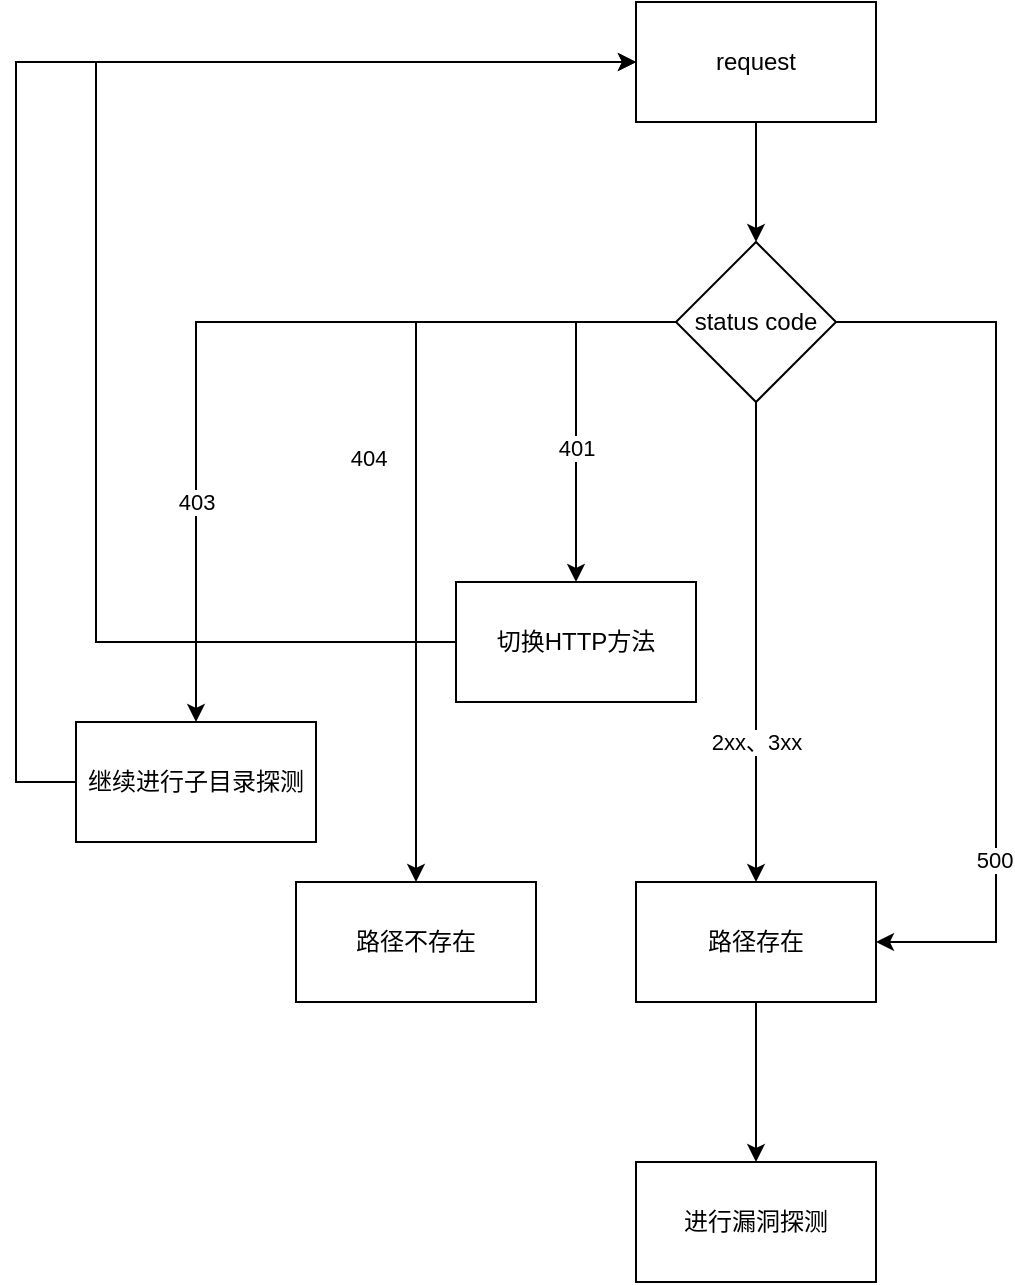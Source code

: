 <mxfile version="21.2.1" type="github">
  <diagram name="第 1 页" id="dhtbSQrQPLIDP8PD7pK_">
    <mxGraphModel dx="918" dy="588" grid="1" gridSize="10" guides="1" tooltips="1" connect="1" arrows="1" fold="1" page="1" pageScale="1" pageWidth="827" pageHeight="1169" math="0" shadow="0">
      <root>
        <mxCell id="0" />
        <mxCell id="1" parent="0" />
        <mxCell id="AUCj9lgXTm8hQotpIEhG-11" value="" style="edgeStyle=orthogonalEdgeStyle;rounded=0;orthogonalLoop=1;jettySize=auto;html=1;" edge="1" parent="1" source="AUCj9lgXTm8hQotpIEhG-2" target="AUCj9lgXTm8hQotpIEhG-10">
          <mxGeometry relative="1" as="geometry" />
        </mxCell>
        <mxCell id="AUCj9lgXTm8hQotpIEhG-2" value="request" style="rounded=0;whiteSpace=wrap;html=1;" vertex="1" parent="1">
          <mxGeometry x="370" y="100" width="120" height="60" as="geometry" />
        </mxCell>
        <mxCell id="AUCj9lgXTm8hQotpIEhG-13" value="" style="edgeStyle=orthogonalEdgeStyle;rounded=0;orthogonalLoop=1;jettySize=auto;html=1;" edge="1" parent="1" source="AUCj9lgXTm8hQotpIEhG-10" target="AUCj9lgXTm8hQotpIEhG-12">
          <mxGeometry relative="1" as="geometry" />
        </mxCell>
        <mxCell id="AUCj9lgXTm8hQotpIEhG-14" value="2xx、3xx" style="edgeLabel;html=1;align=center;verticalAlign=middle;resizable=0;points=[];" vertex="1" connectable="0" parent="AUCj9lgXTm8hQotpIEhG-13">
          <mxGeometry x="-0.127" relative="1" as="geometry">
            <mxPoint y="65" as="offset" />
          </mxGeometry>
        </mxCell>
        <mxCell id="AUCj9lgXTm8hQotpIEhG-16" value="" style="edgeStyle=orthogonalEdgeStyle;rounded=0;orthogonalLoop=1;jettySize=auto;html=1;" edge="1" parent="1" source="AUCj9lgXTm8hQotpIEhG-10" target="AUCj9lgXTm8hQotpIEhG-15">
          <mxGeometry relative="1" as="geometry" />
        </mxCell>
        <mxCell id="AUCj9lgXTm8hQotpIEhG-17" value="403" style="edgeLabel;html=1;align=center;verticalAlign=middle;resizable=0;points=[];" vertex="1" connectable="0" parent="AUCj9lgXTm8hQotpIEhG-16">
          <mxGeometry x="-0.118" y="-1" relative="1" as="geometry">
            <mxPoint x="-46" y="91" as="offset" />
          </mxGeometry>
        </mxCell>
        <mxCell id="AUCj9lgXTm8hQotpIEhG-19" value="" style="edgeStyle=orthogonalEdgeStyle;rounded=0;orthogonalLoop=1;jettySize=auto;html=1;" edge="1" parent="1" source="AUCj9lgXTm8hQotpIEhG-10" target="AUCj9lgXTm8hQotpIEhG-18">
          <mxGeometry relative="1" as="geometry" />
        </mxCell>
        <mxCell id="AUCj9lgXTm8hQotpIEhG-20" value="404" style="edgeLabel;html=1;align=center;verticalAlign=middle;resizable=0;points=[];" vertex="1" connectable="0" parent="AUCj9lgXTm8hQotpIEhG-19">
          <mxGeometry x="-0.344" y="-3" relative="1" as="geometry">
            <mxPoint x="-21" y="63" as="offset" />
          </mxGeometry>
        </mxCell>
        <mxCell id="AUCj9lgXTm8hQotpIEhG-22" style="edgeStyle=orthogonalEdgeStyle;rounded=0;orthogonalLoop=1;jettySize=auto;html=1;entryX=1;entryY=0.5;entryDx=0;entryDy=0;" edge="1" parent="1" source="AUCj9lgXTm8hQotpIEhG-10" target="AUCj9lgXTm8hQotpIEhG-12">
          <mxGeometry relative="1" as="geometry">
            <mxPoint x="590" y="150" as="targetPoint" />
            <Array as="points">
              <mxPoint x="550" y="260" />
              <mxPoint x="550" y="570" />
            </Array>
          </mxGeometry>
        </mxCell>
        <mxCell id="AUCj9lgXTm8hQotpIEhG-23" value="500" style="edgeLabel;html=1;align=center;verticalAlign=middle;resizable=0;points=[];" vertex="1" connectable="0" parent="AUCj9lgXTm8hQotpIEhG-22">
          <mxGeometry x="0.551" y="-1" relative="1" as="geometry">
            <mxPoint as="offset" />
          </mxGeometry>
        </mxCell>
        <mxCell id="AUCj9lgXTm8hQotpIEhG-27" style="edgeStyle=orthogonalEdgeStyle;rounded=0;orthogonalLoop=1;jettySize=auto;html=1;entryX=0.5;entryY=0;entryDx=0;entryDy=0;exitX=0;exitY=0.5;exitDx=0;exitDy=0;" edge="1" parent="1" source="AUCj9lgXTm8hQotpIEhG-10" target="AUCj9lgXTm8hQotpIEhG-28">
          <mxGeometry relative="1" as="geometry">
            <mxPoint x="340" y="360" as="targetPoint" />
          </mxGeometry>
        </mxCell>
        <mxCell id="AUCj9lgXTm8hQotpIEhG-31" value="401" style="edgeLabel;html=1;align=center;verticalAlign=middle;resizable=0;points=[];" vertex="1" connectable="0" parent="AUCj9lgXTm8hQotpIEhG-27">
          <mxGeometry x="0.252" relative="1" as="geometry">
            <mxPoint as="offset" />
          </mxGeometry>
        </mxCell>
        <mxCell id="AUCj9lgXTm8hQotpIEhG-10" value="status code" style="rhombus;whiteSpace=wrap;html=1;rounded=0;" vertex="1" parent="1">
          <mxGeometry x="390" y="220" width="80" height="80" as="geometry" />
        </mxCell>
        <mxCell id="AUCj9lgXTm8hQotpIEhG-26" value="" style="edgeStyle=orthogonalEdgeStyle;rounded=0;orthogonalLoop=1;jettySize=auto;html=1;" edge="1" parent="1" source="AUCj9lgXTm8hQotpIEhG-12" target="AUCj9lgXTm8hQotpIEhG-25">
          <mxGeometry relative="1" as="geometry" />
        </mxCell>
        <mxCell id="AUCj9lgXTm8hQotpIEhG-12" value="路径存在" style="rounded=0;whiteSpace=wrap;html=1;" vertex="1" parent="1">
          <mxGeometry x="370" y="540" width="120" height="60" as="geometry" />
        </mxCell>
        <mxCell id="AUCj9lgXTm8hQotpIEhG-21" style="edgeStyle=orthogonalEdgeStyle;rounded=0;orthogonalLoop=1;jettySize=auto;html=1;entryX=0;entryY=0.5;entryDx=0;entryDy=0;exitX=0;exitY=0.5;exitDx=0;exitDy=0;" edge="1" parent="1" source="AUCj9lgXTm8hQotpIEhG-15" target="AUCj9lgXTm8hQotpIEhG-2">
          <mxGeometry relative="1" as="geometry">
            <Array as="points">
              <mxPoint x="60" y="490" />
              <mxPoint x="60" y="130" />
            </Array>
          </mxGeometry>
        </mxCell>
        <mxCell id="AUCj9lgXTm8hQotpIEhG-15" value="继续进行子目录探测" style="rounded=0;whiteSpace=wrap;html=1;" vertex="1" parent="1">
          <mxGeometry x="90" y="460" width="120" height="60" as="geometry" />
        </mxCell>
        <mxCell id="AUCj9lgXTm8hQotpIEhG-18" value="路径不存在" style="whiteSpace=wrap;html=1;rounded=0;" vertex="1" parent="1">
          <mxGeometry x="200" y="540" width="120" height="60" as="geometry" />
        </mxCell>
        <mxCell id="AUCj9lgXTm8hQotpIEhG-25" value="进行漏洞探测" style="whiteSpace=wrap;html=1;rounded=0;" vertex="1" parent="1">
          <mxGeometry x="370" y="680" width="120" height="60" as="geometry" />
        </mxCell>
        <mxCell id="AUCj9lgXTm8hQotpIEhG-30" style="edgeStyle=orthogonalEdgeStyle;rounded=0;orthogonalLoop=1;jettySize=auto;html=1;entryX=0;entryY=0.5;entryDx=0;entryDy=0;exitX=0;exitY=0.5;exitDx=0;exitDy=0;" edge="1" parent="1" source="AUCj9lgXTm8hQotpIEhG-28" target="AUCj9lgXTm8hQotpIEhG-2">
          <mxGeometry relative="1" as="geometry">
            <Array as="points">
              <mxPoint x="100" y="420" />
              <mxPoint x="100" y="130" />
            </Array>
          </mxGeometry>
        </mxCell>
        <mxCell id="AUCj9lgXTm8hQotpIEhG-28" value="切换HTTP方法" style="whiteSpace=wrap;html=1;rounded=0;" vertex="1" parent="1">
          <mxGeometry x="280" y="390" width="120" height="60" as="geometry" />
        </mxCell>
      </root>
    </mxGraphModel>
  </diagram>
</mxfile>
